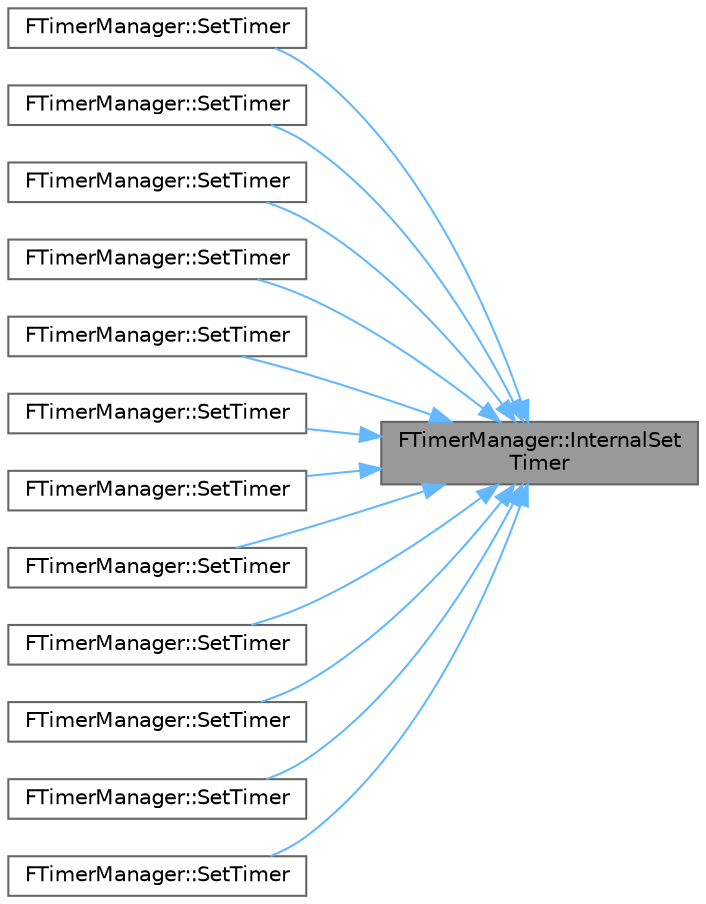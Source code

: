 digraph "FTimerManager::InternalSetTimer"
{
 // INTERACTIVE_SVG=YES
 // LATEX_PDF_SIZE
  bgcolor="transparent";
  edge [fontname=Helvetica,fontsize=10,labelfontname=Helvetica,labelfontsize=10];
  node [fontname=Helvetica,fontsize=10,shape=box,height=0.2,width=0.4];
  rankdir="RL";
  Node1 [id="Node000001",label="FTimerManager::InternalSet\lTimer",height=0.2,width=0.4,color="gray40", fillcolor="grey60", style="filled", fontcolor="black",tooltip=" "];
  Node1 -> Node2 [id="edge1_Node000001_Node000002",dir="back",color="steelblue1",style="solid",tooltip=" "];
  Node2 [id="Node000002",label="FTimerManager::SetTimer",height=0.2,width=0.4,color="grey40", fillcolor="white", style="filled",URL="$d7/dea/classFTimerManager.html#aba2e7151b8321f2dac6874d6fcafe467",tooltip=" "];
  Node1 -> Node3 [id="edge2_Node000001_Node000003",dir="back",color="steelblue1",style="solid",tooltip=" "];
  Node3 [id="Node000003",label="FTimerManager::SetTimer",height=0.2,width=0.4,color="grey40", fillcolor="white", style="filled",URL="$d7/dea/classFTimerManager.html#a1c85e61a26938572e5e7ab044948334b",tooltip=" "];
  Node1 -> Node4 [id="edge3_Node000001_Node000004",dir="back",color="steelblue1",style="solid",tooltip=" "];
  Node4 [id="Node000004",label="FTimerManager::SetTimer",height=0.2,width=0.4,color="grey40", fillcolor="white", style="filled",URL="$d7/dea/classFTimerManager.html#a39c8438aefdf90d60a517d8b8aca5b7b",tooltip="Version that takes any generic delegate."];
  Node1 -> Node5 [id="edge4_Node000001_Node000005",dir="back",color="steelblue1",style="solid",tooltip=" "];
  Node5 [id="Node000005",label="FTimerManager::SetTimer",height=0.2,width=0.4,color="grey40", fillcolor="white", style="filled",URL="$d7/dea/classFTimerManager.html#a9b71ca88a7a1096d70f47eaa305d4e14",tooltip="Version that takes any generic delegate."];
  Node1 -> Node6 [id="edge5_Node000001_Node000006",dir="back",color="steelblue1",style="solid",tooltip=" "];
  Node6 [id="Node000006",label="FTimerManager::SetTimer",height=0.2,width=0.4,color="grey40", fillcolor="white", style="filled",URL="$d7/dea/classFTimerManager.html#a282f83103a2b078c0054b36804d4152a",tooltip="Version that takes a dynamic delegate (e.g."];
  Node1 -> Node7 [id="edge6_Node000001_Node000007",dir="back",color="steelblue1",style="solid",tooltip=" "];
  Node7 [id="Node000007",label="FTimerManager::SetTimer",height=0.2,width=0.4,color="grey40", fillcolor="white", style="filled",URL="$d7/dea/classFTimerManager.html#ad49919734d3960802b84fc58131dd8b7",tooltip="Version that takes a dynamic delegate (e.g."];
  Node1 -> Node8 [id="edge7_Node000001_Node000008",dir="back",color="steelblue1",style="solid",tooltip=" "];
  Node8 [id="Node000008",label="FTimerManager::SetTimer",height=0.2,width=0.4,color="grey40", fillcolor="white", style="filled",URL="$d7/dea/classFTimerManager.html#a12d9ff228ebf29355b02ec95b74202e4",tooltip="Version that takes a TFunction."];
  Node1 -> Node9 [id="edge8_Node000001_Node000009",dir="back",color="steelblue1",style="solid",tooltip=" "];
  Node9 [id="Node000009",label="FTimerManager::SetTimer",height=0.2,width=0.4,color="grey40", fillcolor="white", style="filled",URL="$d7/dea/classFTimerManager.html#a14fcfacb19f153d8fdc0481b494ec4ab",tooltip="Version that takes a TFunction."];
  Node1 -> Node10 [id="edge9_Node000001_Node000010",dir="back",color="steelblue1",style="solid",tooltip=" "];
  Node10 [id="Node000010",label="FTimerManager::SetTimer",height=0.2,width=0.4,color="grey40", fillcolor="white", style="filled",URL="$d7/dea/classFTimerManager.html#a5d83e0df58b96f1a88fa798c53ae235a",tooltip=" "];
  Node1 -> Node11 [id="edge10_Node000001_Node000011",dir="back",color="steelblue1",style="solid",tooltip=" "];
  Node11 [id="Node000011",label="FTimerManager::SetTimer",height=0.2,width=0.4,color="grey40", fillcolor="white", style="filled",URL="$d7/dea/classFTimerManager.html#a929ce9cea401ef33e818636122340d2d",tooltip=" "];
  Node1 -> Node12 [id="edge11_Node000001_Node000012",dir="back",color="steelblue1",style="solid",tooltip=" "];
  Node12 [id="Node000012",label="FTimerManager::SetTimer",height=0.2,width=0.4,color="grey40", fillcolor="white", style="filled",URL="$d7/dea/classFTimerManager.html#aedb869b11a03a9be6617eb85c2838b5b",tooltip="Sets a timer to call the given native function at a set interval."];
  Node1 -> Node13 [id="edge12_Node000001_Node000013",dir="back",color="steelblue1",style="solid",tooltip=" "];
  Node13 [id="Node000013",label="FTimerManager::SetTimer",height=0.2,width=0.4,color="grey40", fillcolor="white", style="filled",URL="$d7/dea/classFTimerManager.html#ae0af8bc76ba31efcb5d162acd52a738e",tooltip="Sets a timer to call the given native function at a set interval."];
}
